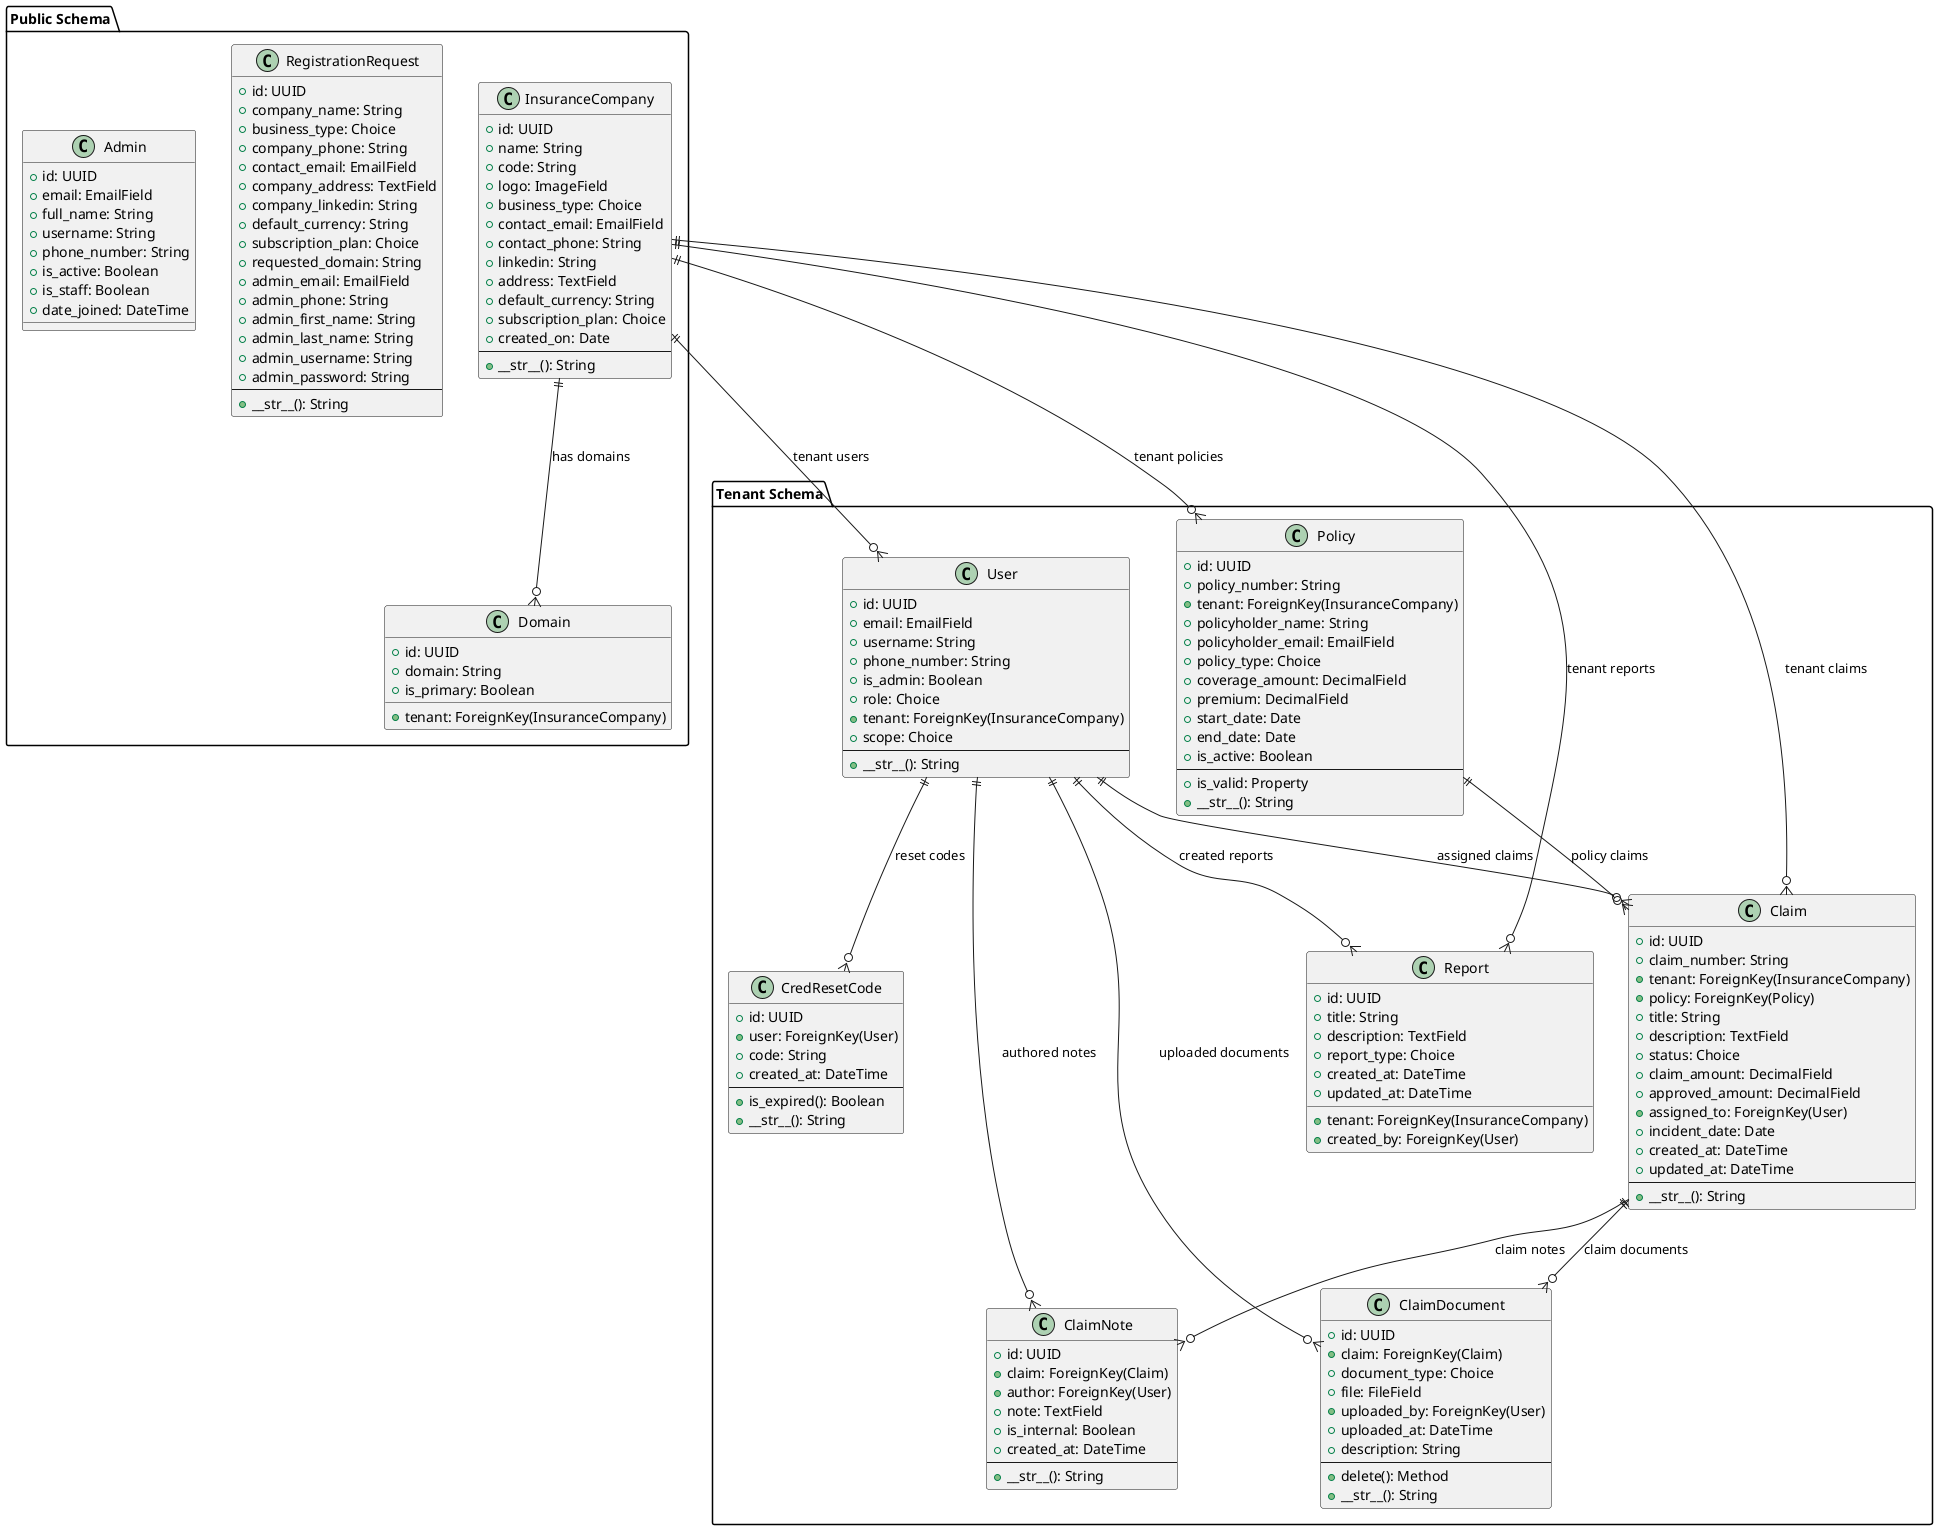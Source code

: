 @startuml Class Diagram - Multi-Tenant Insurance System

!define ENTITY_COLOR #E1F5FE
!define RELATION_COLOR #0277BD

package "Public Schema" as Public {
    class InsuranceCompany {
        + id: UUID
        + name: String
        + code: String
        + logo: ImageField
        + business_type: Choice
        + contact_email: EmailField
        + contact_phone: String
        + linkedin: String
        + address: TextField
        + default_currency: String
        + subscription_plan: Choice
        + created_on: Date
        --
        + __str__(): String
    }

    class Domain {
        + id: UUID
        + domain: String
        + tenant: ForeignKey(InsuranceCompany)
        + is_primary: Boolean
    }

    class RegistrationRequest {
        + id: UUID
        + company_name: String
        + business_type: Choice
        + company_phone: String
        + contact_email: EmailField
        + company_address: TextField
        + company_linkedin: String
        + default_currency: String
        + subscription_plan: Choice
        + requested_domain: String
        + admin_email: EmailField
        + admin_phone: String
        + admin_first_name: String
        + admin_last_name: String
        + admin_username: String
        + admin_password: String
        --
        + __str__(): String
    }

    class Admin {
        + id: UUID
        + email: EmailField
        + full_name: String
        + username: String
        + phone_number: String
        + is_active: Boolean
        + is_staff: Boolean
        + date_joined: DateTime
    }
}

package "Tenant Schema" as Tenant {
    class User {
        + id: UUID
        + email: EmailField
        + username: String
        + phone_number: String
        + is_admin: Boolean
        + role: Choice
        + tenant: ForeignKey(InsuranceCompany)
        + scope: Choice
        --
        + __str__(): String
    }

    class CredResetCode {
        + id: UUID
        + user: ForeignKey(User)
        + code: String
        + created_at: DateTime
        --
        + is_expired(): Boolean
        + __str__(): String
    }

    class Policy {
        + id: UUID
        + policy_number: String
        + tenant: ForeignKey(InsuranceCompany)
        + policyholder_name: String
        + policyholder_email: EmailField
        + policy_type: Choice
        + coverage_amount: DecimalField
        + premium: DecimalField
        + start_date: Date
        + end_date: Date
        + is_active: Boolean
        --
        + is_valid: Property
        + __str__(): String
    }

    class Claim {
        + id: UUID
        + claim_number: String
        + tenant: ForeignKey(InsuranceCompany)
        + policy: ForeignKey(Policy)
        + title: String
        + description: TextField
        + status: Choice
        + claim_amount: DecimalField
        + approved_amount: DecimalField
        + assigned_to: ForeignKey(User)
        + incident_date: Date
        + created_at: DateTime
        + updated_at: DateTime
        --
        + __str__(): String
    }

    class ClaimNote {
        + id: UUID
        + claim: ForeignKey(Claim)
        + author: ForeignKey(User)
        + note: TextField
        + is_internal: Boolean
        + created_at: DateTime
        --
        + __str__(): String
    }

    class ClaimDocument {
        + id: UUID
        + claim: ForeignKey(Claim)
        + document_type: Choice
        + file: FileField
        + uploaded_by: ForeignKey(User)
        + uploaded_at: DateTime
        + description: String
        --
        + delete(): Method
        + __str__(): String
    }

    class Report {
        + id: UUID
        + tenant: ForeignKey(InsuranceCompany)
        + created_by: ForeignKey(User)
        + title: String
        + description: TextField
        + report_type: Choice
        + created_at: DateTime
        + updated_at: DateTime
    }
}

' Relationships
InsuranceCompany ||--o{ Domain : "has domains"
InsuranceCompany ||--o{ User : "tenant users"
InsuranceCompany ||--o{ Policy : "tenant policies"
InsuranceCompany ||--o{ Claim : "tenant claims"
InsuranceCompany ||--o{ Report : "tenant reports"

Policy ||--o{ Claim : "policy claims"
User ||--o{ Claim : "assigned claims"
User ||--o{ ClaimNote : "authored notes"
User ||--o{ ClaimDocument : "uploaded documents"
User ||--o{ Report : "created reports"
User ||--o{ CredResetCode : "reset codes"

Claim ||--o{ ClaimNote : "claim notes"
Claim ||--o{ ClaimDocument : "claim documents"

@enduml
